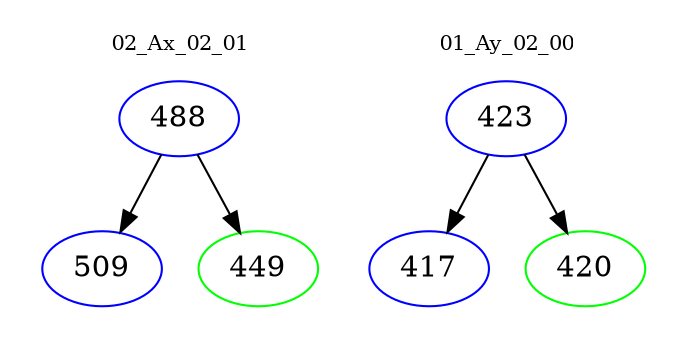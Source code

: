 digraph{
subgraph cluster_0 {
color = white
label = "02_Ax_02_01";
fontsize=10;
T0_488 [label="488", color="blue"]
T0_488 -> T0_509 [color="black"]
T0_509 [label="509", color="blue"]
T0_488 -> T0_449 [color="black"]
T0_449 [label="449", color="green"]
}
subgraph cluster_1 {
color = white
label = "01_Ay_02_00";
fontsize=10;
T1_423 [label="423", color="blue"]
T1_423 -> T1_417 [color="black"]
T1_417 [label="417", color="blue"]
T1_423 -> T1_420 [color="black"]
T1_420 [label="420", color="green"]
}
}
